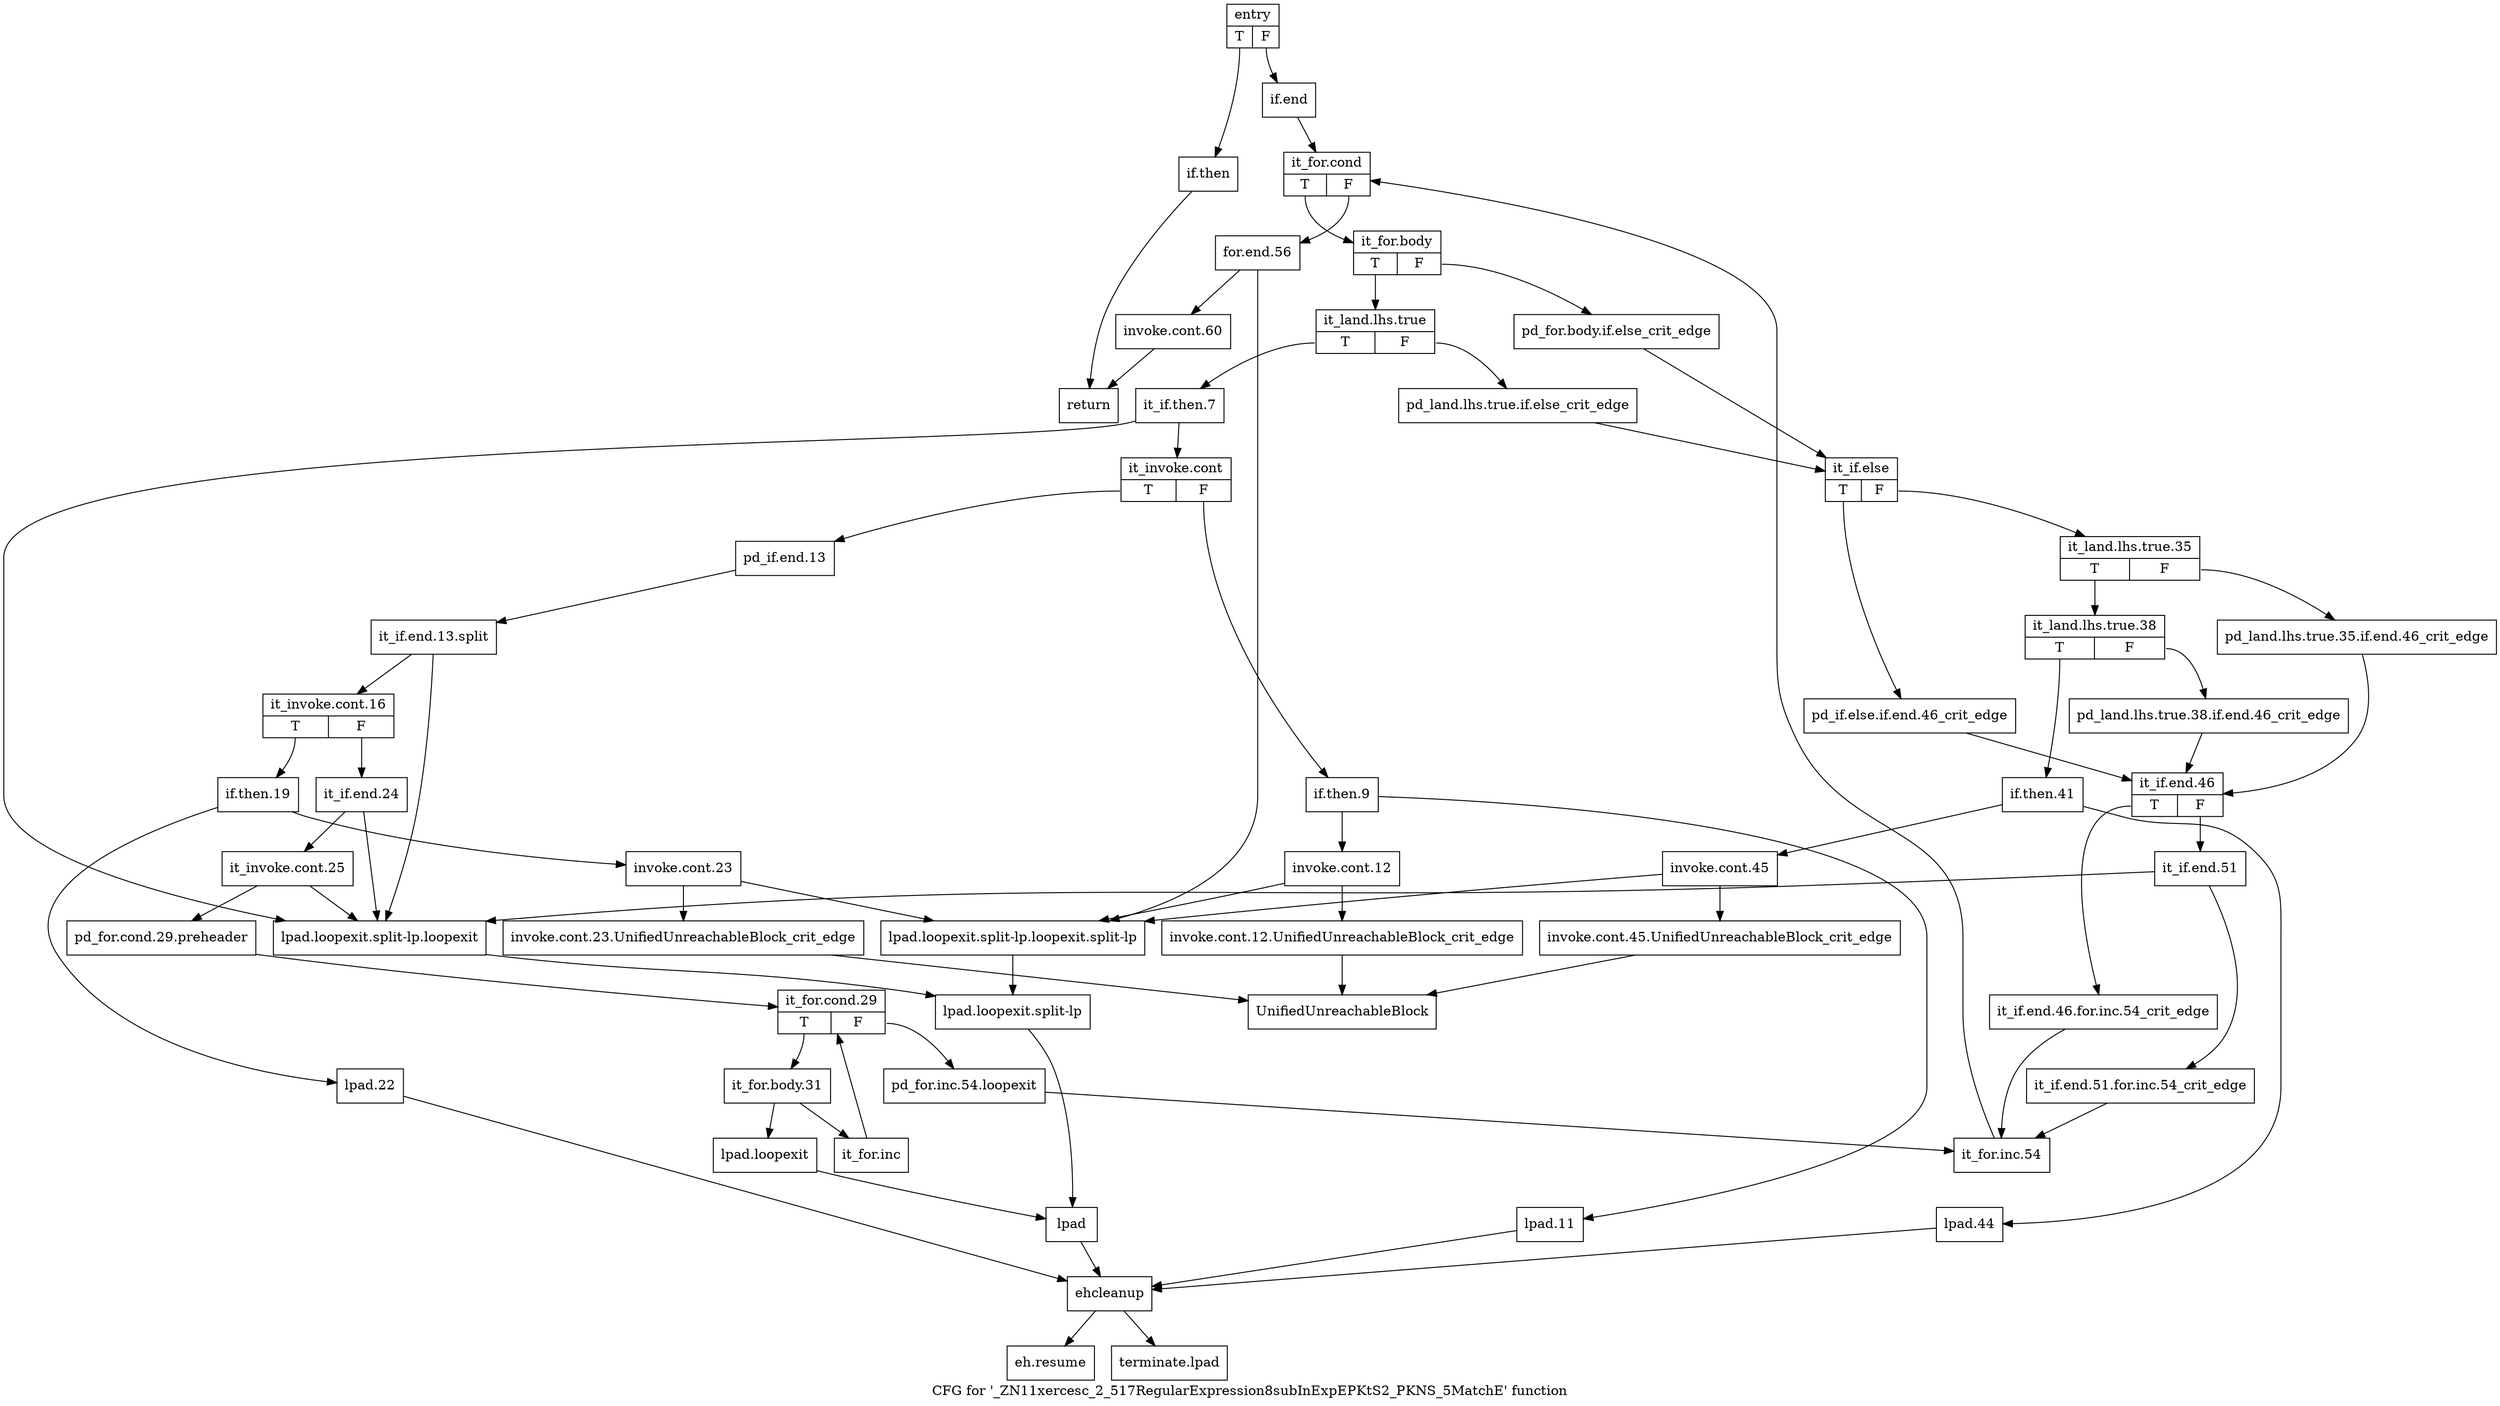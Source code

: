 digraph "CFG for '_ZN11xercesc_2_517RegularExpression8subInExpEPKtS2_PKNS_5MatchE' function" {
	label="CFG for '_ZN11xercesc_2_517RegularExpression8subInExpEPKtS2_PKNS_5MatchE' function";

	Node0x3f989d0 [shape=record,label="{entry|{<s0>T|<s1>F}}"];
	Node0x3f989d0:s0 -> Node0x3f98a20;
	Node0x3f989d0:s1 -> Node0x3f98a70;
	Node0x3f98a20 [shape=record,label="{if.then}"];
	Node0x3f98a20 -> Node0x3f99970;
	Node0x3f98a70 [shape=record,label="{if.end}"];
	Node0x3f98a70 -> Node0x3f98ac0;
	Node0x3f98ac0 [shape=record,label="{it_for.cond|{<s0>T|<s1>F}}"];
	Node0x3f98ac0:s0 -> Node0x3f98b10;
	Node0x3f98ac0:s1 -> Node0x3f99880;
	Node0x3f98b10 [shape=record,label="{it_for.body|{<s0>T|<s1>F}}"];
	Node0x3f98b10:s0 -> Node0x3f98bb0;
	Node0x3f98b10:s1 -> Node0x3f98b60;
	Node0x3f98b60 [shape=record,label="{pd_for.body.if.else_crit_edge}"];
	Node0x3f98b60 -> Node0x3f99380;
	Node0x3f98bb0 [shape=record,label="{it_land.lhs.true|{<s0>T|<s1>F}}"];
	Node0x3f98bb0:s0 -> Node0x3f98c50;
	Node0x3f98bb0:s1 -> Node0x3f98c00;
	Node0x3f98c00 [shape=record,label="{pd_land.lhs.true.if.else_crit_edge}"];
	Node0x3f98c00 -> Node0x3f99380;
	Node0x3f98c50 [shape=record,label="{it_if.then.7}"];
	Node0x3f98c50 -> Node0x3f98ca0;
	Node0x3f98c50 -> Node0x3f98e30;
	Node0x3f98ca0 [shape=record,label="{it_invoke.cont|{<s0>T|<s1>F}}"];
	Node0x3f98ca0:s0 -> Node0x3f98fc0;
	Node0x3f98ca0:s1 -> Node0x3f98cf0;
	Node0x3f98cf0 [shape=record,label="{if.then.9}"];
	Node0x3f98cf0 -> Node0x3f98d40;
	Node0x3f98cf0 -> Node0x3f98f70;
	Node0x3f98d40 [shape=record,label="{invoke.cont.12}"];
	Node0x3f98d40 -> Node0x3f98d90;
	Node0x3f98d40 -> Node0x3f98e80;
	Node0x3f98d90 [shape=record,label="{invoke.cont.12.UnifiedUnreachableBlock_crit_edge}"];
	Node0x3f98d90 -> Node0x3f99a60;
	Node0x3f98de0 [shape=record,label="{lpad.loopexit}"];
	Node0x3f98de0 -> Node0x3f98f20;
	Node0x3f98e30 [shape=record,label="{lpad.loopexit.split-lp.loopexit}"];
	Node0x3f98e30 -> Node0x3f98ed0;
	Node0x3f98e80 [shape=record,label="{lpad.loopexit.split-lp.loopexit.split-lp}"];
	Node0x3f98e80 -> Node0x3f98ed0;
	Node0x3f98ed0 [shape=record,label="{lpad.loopexit.split-lp}"];
	Node0x3f98ed0 -> Node0x3f98f20;
	Node0x3f98f20 [shape=record,label="{lpad}"];
	Node0x3f98f20 -> Node0x3f99920;
	Node0x3f98f70 [shape=record,label="{lpad.11}"];
	Node0x3f98f70 -> Node0x3f99920;
	Node0x3f98fc0 [shape=record,label="{pd_if.end.13}"];
	Node0x3f98fc0 -> Node0xad48a10;
	Node0xad48a10 [shape=record,label="{it_if.end.13.split}"];
	Node0xad48a10 -> Node0x3f99010;
	Node0xad48a10 -> Node0x3f98e30;
	Node0x3f99010 [shape=record,label="{it_invoke.cont.16|{<s0>T|<s1>F}}"];
	Node0x3f99010:s0 -> Node0x3f99060;
	Node0x3f99010:s1 -> Node0x3f991a0;
	Node0x3f99060 [shape=record,label="{if.then.19}"];
	Node0x3f99060 -> Node0x3f990b0;
	Node0x3f99060 -> Node0x3f99150;
	Node0x3f990b0 [shape=record,label="{invoke.cont.23}"];
	Node0x3f990b0 -> Node0x3f99100;
	Node0x3f990b0 -> Node0x3f98e80;
	Node0x3f99100 [shape=record,label="{invoke.cont.23.UnifiedUnreachableBlock_crit_edge}"];
	Node0x3f99100 -> Node0x3f99a60;
	Node0x3f99150 [shape=record,label="{lpad.22}"];
	Node0x3f99150 -> Node0x3f99920;
	Node0x3f991a0 [shape=record,label="{it_if.end.24}"];
	Node0x3f991a0 -> Node0x3f991f0;
	Node0x3f991a0 -> Node0x3f98e30;
	Node0x3f991f0 [shape=record,label="{it_invoke.cont.25}"];
	Node0x3f991f0 -> Node0x3f99240;
	Node0x3f991f0 -> Node0x3f98e30;
	Node0x3f99240 [shape=record,label="{pd_for.cond.29.preheader}"];
	Node0x3f99240 -> Node0x3f99290;
	Node0x3f99290 [shape=record,label="{it_for.cond.29|{<s0>T|<s1>F}}"];
	Node0x3f99290:s0 -> Node0x3f992e0;
	Node0x3f99290:s1 -> Node0x3f997e0;
	Node0x3f992e0 [shape=record,label="{it_for.body.31}"];
	Node0x3f992e0 -> Node0x3f99330;
	Node0x3f992e0 -> Node0x3f98de0;
	Node0x3f99330 [shape=record,label="{it_for.inc}"];
	Node0x3f99330 -> Node0x3f99290;
	Node0x3f99380 [shape=record,label="{it_if.else|{<s0>T|<s1>F}}"];
	Node0x3f99380:s0 -> Node0x3f993d0;
	Node0x3f99380:s1 -> Node0x3f99420;
	Node0x3f993d0 [shape=record,label="{pd_if.else.if.end.46_crit_edge}"];
	Node0x3f993d0 -> Node0x3f996a0;
	Node0x3f99420 [shape=record,label="{it_land.lhs.true.35|{<s0>T|<s1>F}}"];
	Node0x3f99420:s0 -> Node0x3f994c0;
	Node0x3f99420:s1 -> Node0x3f99470;
	Node0x3f99470 [shape=record,label="{pd_land.lhs.true.35.if.end.46_crit_edge}"];
	Node0x3f99470 -> Node0x3f996a0;
	Node0x3f994c0 [shape=record,label="{it_land.lhs.true.38|{<s0>T|<s1>F}}"];
	Node0x3f994c0:s0 -> Node0x3f99560;
	Node0x3f994c0:s1 -> Node0x3f99510;
	Node0x3f99510 [shape=record,label="{pd_land.lhs.true.38.if.end.46_crit_edge}"];
	Node0x3f99510 -> Node0x3f996a0;
	Node0x3f99560 [shape=record,label="{if.then.41}"];
	Node0x3f99560 -> Node0x3f995b0;
	Node0x3f99560 -> Node0x3f99650;
	Node0x3f995b0 [shape=record,label="{invoke.cont.45}"];
	Node0x3f995b0 -> Node0x3f99600;
	Node0x3f995b0 -> Node0x3f98e80;
	Node0x3f99600 [shape=record,label="{invoke.cont.45.UnifiedUnreachableBlock_crit_edge}"];
	Node0x3f99600 -> Node0x3f99a60;
	Node0x3f99650 [shape=record,label="{lpad.44}"];
	Node0x3f99650 -> Node0x3f99920;
	Node0x3f996a0 [shape=record,label="{it_if.end.46|{<s0>T|<s1>F}}"];
	Node0x3f996a0:s0 -> Node0x3f996f0;
	Node0x3f996a0:s1 -> Node0x3f99740;
	Node0x3f996f0 [shape=record,label="{it_if.end.46.for.inc.54_crit_edge}"];
	Node0x3f996f0 -> Node0x3f99830;
	Node0x3f99740 [shape=record,label="{it_if.end.51}"];
	Node0x3f99740 -> Node0x3f99790;
	Node0x3f99740 -> Node0x3f98e30;
	Node0x3f99790 [shape=record,label="{it_if.end.51.for.inc.54_crit_edge}"];
	Node0x3f99790 -> Node0x3f99830;
	Node0x3f997e0 [shape=record,label="{pd_for.inc.54.loopexit}"];
	Node0x3f997e0 -> Node0x3f99830;
	Node0x3f99830 [shape=record,label="{it_for.inc.54}"];
	Node0x3f99830 -> Node0x3f98ac0;
	Node0x3f99880 [shape=record,label="{for.end.56}"];
	Node0x3f99880 -> Node0x3f998d0;
	Node0x3f99880 -> Node0x3f98e80;
	Node0x3f998d0 [shape=record,label="{invoke.cont.60}"];
	Node0x3f998d0 -> Node0x3f99970;
	Node0x3f99920 [shape=record,label="{ehcleanup}"];
	Node0x3f99920 -> Node0x3f999c0;
	Node0x3f99920 -> Node0x3f99a10;
	Node0x3f99970 [shape=record,label="{return}"];
	Node0x3f999c0 [shape=record,label="{eh.resume}"];
	Node0x3f99a10 [shape=record,label="{terminate.lpad}"];
	Node0x3f99a60 [shape=record,label="{UnifiedUnreachableBlock}"];
}
